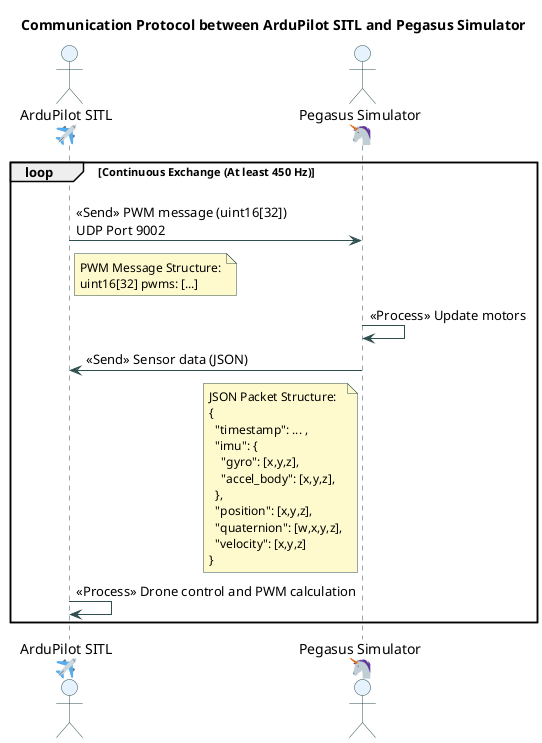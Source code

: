@startuml pegasus_communication

skinparam backgroundColor #FFFFFF

skinparam sequence {
    ArrowColor DarkSlateGray
    ActorBorderColor DarkSlateGray
    LifeLineBorderColor DarkSlateGray
    LifeLineBackgroundColor #E6F3FF
    ParticipantBorderColor DarkSlateGray
    ParticipantBackgroundColor #E7FFE6
    BoxBorderColor DarkSlateGray
    BoxBackgroundColor #EEEEEE
}

skinparam actor {
    BackgroundColor #E6F3FF
    BorderColor DarkSlateGray
    FontColor Black
    FontSize 14
}

skinparam note {
    BackgroundColor #FFFACD
    BorderColor DarkSlateGray
    FontColor Black
    FontSize 12
}

title Communication Protocol between ArduPilot SITL and Pegasus Simulator

actor ArduPilot as "ArduPilot SITL\n<:airplane:>" 
actor Pegasus as "Pegasus Simulator\n<:unicorn:>" 

loop Continuous Exchange (At least 450 Hz)

    ArduPilot -> Pegasus : \n<<Send>> PWM message (uint16[32])\nUDP Port 9002
    
    note right of ArduPilot
      PWM Message Structure:
      uint16[32] pwms: [...]
    end note
    
    Pegasus -> Pegasus : <<Process>> Update motors

    Pegasus -> ArduPilot : <<Send>> Sensor data (JSON)
    
    note left of Pegasus
      JSON Packet Structure:
      {
        "timestamp": ... ,
        "imu": {
          "gyro": [x,y,z],
          "accel_body": [x,y,z],
        },
        "position": [x,y,z],
        "quaternion": [w,x,y,z],
        "velocity": [x,y,z]
      }
    end note

    ArduPilot -> ArduPilot : <<Process>> Drone control and PWM calculation

end
@enduml